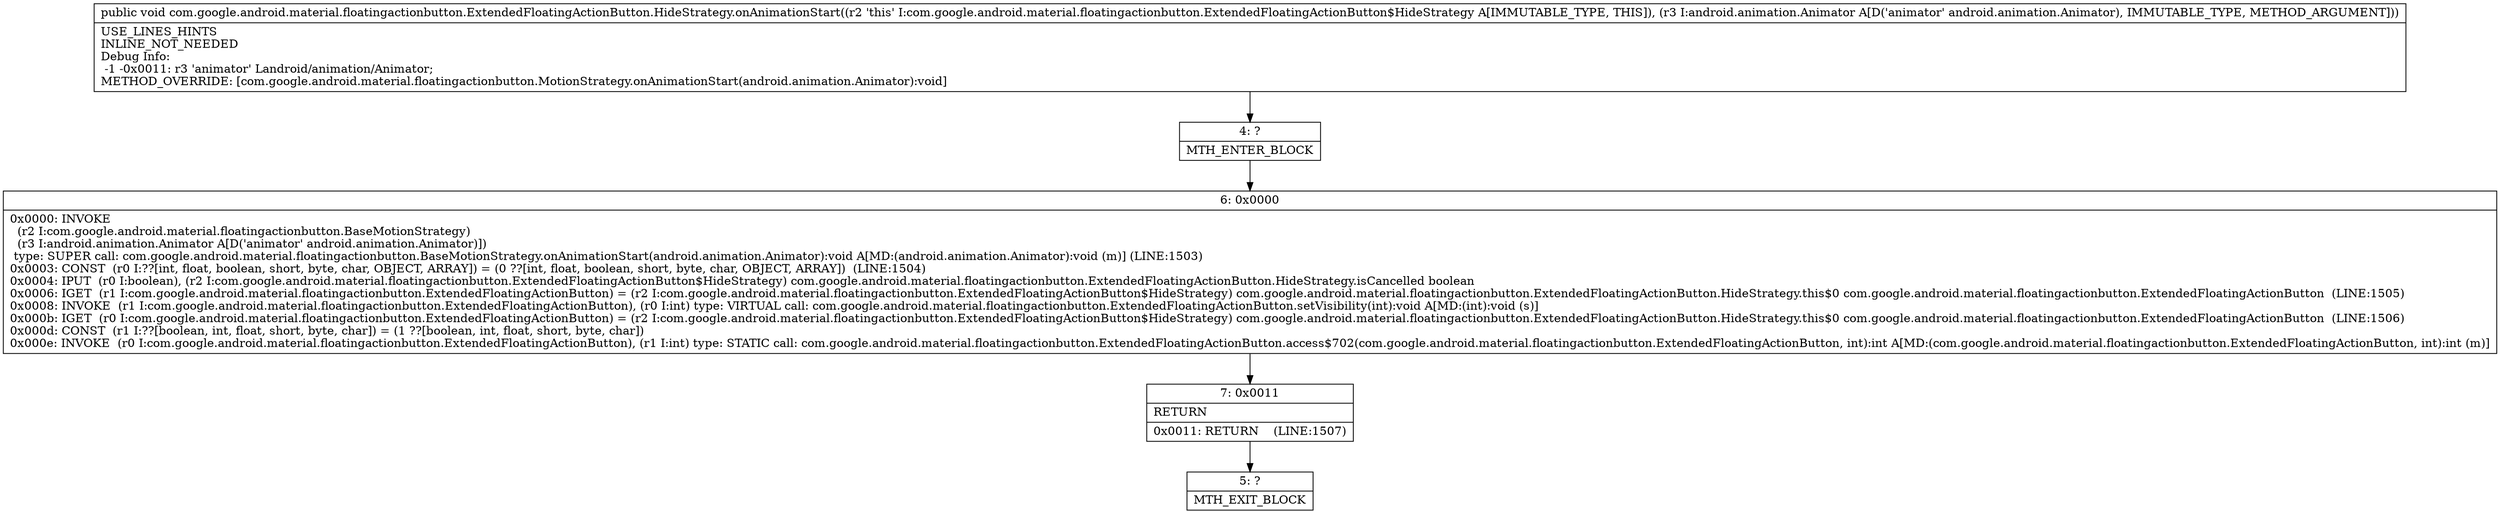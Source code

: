 digraph "CFG forcom.google.android.material.floatingactionbutton.ExtendedFloatingActionButton.HideStrategy.onAnimationStart(Landroid\/animation\/Animator;)V" {
Node_4 [shape=record,label="{4\:\ ?|MTH_ENTER_BLOCK\l}"];
Node_6 [shape=record,label="{6\:\ 0x0000|0x0000: INVOKE  \l  (r2 I:com.google.android.material.floatingactionbutton.BaseMotionStrategy)\l  (r3 I:android.animation.Animator A[D('animator' android.animation.Animator)])\l type: SUPER call: com.google.android.material.floatingactionbutton.BaseMotionStrategy.onAnimationStart(android.animation.Animator):void A[MD:(android.animation.Animator):void (m)] (LINE:1503)\l0x0003: CONST  (r0 I:??[int, float, boolean, short, byte, char, OBJECT, ARRAY]) = (0 ??[int, float, boolean, short, byte, char, OBJECT, ARRAY])  (LINE:1504)\l0x0004: IPUT  (r0 I:boolean), (r2 I:com.google.android.material.floatingactionbutton.ExtendedFloatingActionButton$HideStrategy) com.google.android.material.floatingactionbutton.ExtendedFloatingActionButton.HideStrategy.isCancelled boolean \l0x0006: IGET  (r1 I:com.google.android.material.floatingactionbutton.ExtendedFloatingActionButton) = (r2 I:com.google.android.material.floatingactionbutton.ExtendedFloatingActionButton$HideStrategy) com.google.android.material.floatingactionbutton.ExtendedFloatingActionButton.HideStrategy.this$0 com.google.android.material.floatingactionbutton.ExtendedFloatingActionButton  (LINE:1505)\l0x0008: INVOKE  (r1 I:com.google.android.material.floatingactionbutton.ExtendedFloatingActionButton), (r0 I:int) type: VIRTUAL call: com.google.android.material.floatingactionbutton.ExtendedFloatingActionButton.setVisibility(int):void A[MD:(int):void (s)]\l0x000b: IGET  (r0 I:com.google.android.material.floatingactionbutton.ExtendedFloatingActionButton) = (r2 I:com.google.android.material.floatingactionbutton.ExtendedFloatingActionButton$HideStrategy) com.google.android.material.floatingactionbutton.ExtendedFloatingActionButton.HideStrategy.this$0 com.google.android.material.floatingactionbutton.ExtendedFloatingActionButton  (LINE:1506)\l0x000d: CONST  (r1 I:??[boolean, int, float, short, byte, char]) = (1 ??[boolean, int, float, short, byte, char]) \l0x000e: INVOKE  (r0 I:com.google.android.material.floatingactionbutton.ExtendedFloatingActionButton), (r1 I:int) type: STATIC call: com.google.android.material.floatingactionbutton.ExtendedFloatingActionButton.access$702(com.google.android.material.floatingactionbutton.ExtendedFloatingActionButton, int):int A[MD:(com.google.android.material.floatingactionbutton.ExtendedFloatingActionButton, int):int (m)]\l}"];
Node_7 [shape=record,label="{7\:\ 0x0011|RETURN\l|0x0011: RETURN    (LINE:1507)\l}"];
Node_5 [shape=record,label="{5\:\ ?|MTH_EXIT_BLOCK\l}"];
MethodNode[shape=record,label="{public void com.google.android.material.floatingactionbutton.ExtendedFloatingActionButton.HideStrategy.onAnimationStart((r2 'this' I:com.google.android.material.floatingactionbutton.ExtendedFloatingActionButton$HideStrategy A[IMMUTABLE_TYPE, THIS]), (r3 I:android.animation.Animator A[D('animator' android.animation.Animator), IMMUTABLE_TYPE, METHOD_ARGUMENT]))  | USE_LINES_HINTS\lINLINE_NOT_NEEDED\lDebug Info:\l  \-1 \-0x0011: r3 'animator' Landroid\/animation\/Animator;\lMETHOD_OVERRIDE: [com.google.android.material.floatingactionbutton.MotionStrategy.onAnimationStart(android.animation.Animator):void]\l}"];
MethodNode -> Node_4;Node_4 -> Node_6;
Node_6 -> Node_7;
Node_7 -> Node_5;
}

